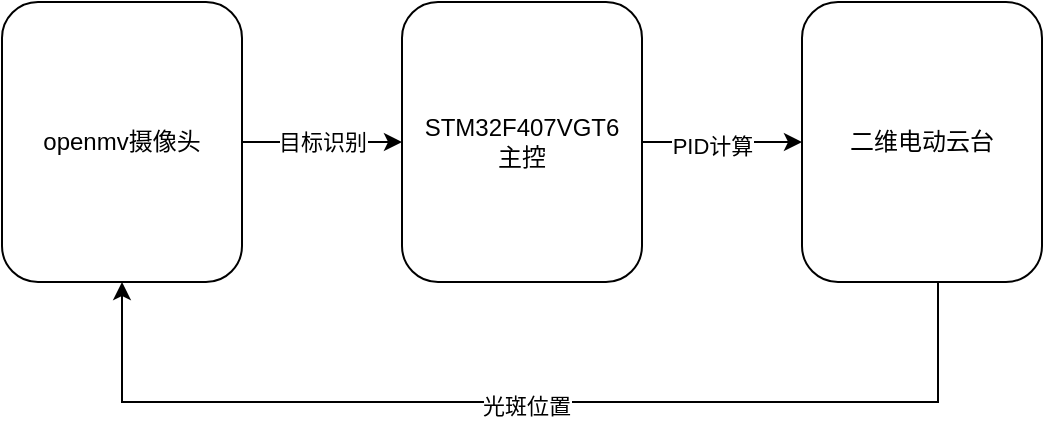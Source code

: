 <mxfile version="21.6.3" type="github">
  <diagram name="第 1 页" id="8E7vXNUJTsxUr_ukJdaj">
    <mxGraphModel dx="1042" dy="578" grid="1" gridSize="10" guides="1" tooltips="1" connect="1" arrows="1" fold="1" page="1" pageScale="1" pageWidth="827" pageHeight="1169" math="0" shadow="0">
      <root>
        <mxCell id="0" />
        <mxCell id="1" parent="0" />
        <mxCell id="dsSLJj7E-vDmjt7iSdzb-3" value="目标识别" style="edgeStyle=orthogonalEdgeStyle;rounded=0;orthogonalLoop=1;jettySize=auto;html=1;" edge="1" parent="1" source="dsSLJj7E-vDmjt7iSdzb-1" target="dsSLJj7E-vDmjt7iSdzb-2">
          <mxGeometry relative="1" as="geometry" />
        </mxCell>
        <mxCell id="dsSLJj7E-vDmjt7iSdzb-1" value="openmv摄像头" style="rounded=1;whiteSpace=wrap;html=1;" vertex="1" parent="1">
          <mxGeometry x="180" y="210" width="120" height="140" as="geometry" />
        </mxCell>
        <mxCell id="dsSLJj7E-vDmjt7iSdzb-5" value="" style="edgeStyle=orthogonalEdgeStyle;rounded=0;orthogonalLoop=1;jettySize=auto;html=1;" edge="1" parent="1" source="dsSLJj7E-vDmjt7iSdzb-2" target="dsSLJj7E-vDmjt7iSdzb-4">
          <mxGeometry relative="1" as="geometry" />
        </mxCell>
        <mxCell id="dsSLJj7E-vDmjt7iSdzb-10" value="PID计算" style="edgeLabel;html=1;align=center;verticalAlign=middle;resizable=0;points=[];" vertex="1" connectable="0" parent="dsSLJj7E-vDmjt7iSdzb-5">
          <mxGeometry x="-0.13" y="-2" relative="1" as="geometry">
            <mxPoint as="offset" />
          </mxGeometry>
        </mxCell>
        <mxCell id="dsSLJj7E-vDmjt7iSdzb-2" value="STM32F407VGT6&lt;br&gt;主控" style="whiteSpace=wrap;html=1;rounded=1;" vertex="1" parent="1">
          <mxGeometry x="380" y="210" width="120" height="140" as="geometry" />
        </mxCell>
        <mxCell id="dsSLJj7E-vDmjt7iSdzb-4" value="二维电动云台" style="whiteSpace=wrap;html=1;rounded=1;fontSize=12;spacingLeft=20;spacingRight=20;" vertex="1" parent="1">
          <mxGeometry x="580" y="210" width="120" height="140" as="geometry" />
        </mxCell>
        <mxCell id="dsSLJj7E-vDmjt7iSdzb-9" style="edgeStyle=orthogonalEdgeStyle;rounded=0;orthogonalLoop=1;jettySize=auto;html=1;entryX=0.5;entryY=1;entryDx=0;entryDy=0;" edge="1" parent="1" target="dsSLJj7E-vDmjt7iSdzb-1">
          <mxGeometry relative="1" as="geometry">
            <mxPoint x="232.2" y="321.82" as="targetPoint" />
            <mxPoint x="648" y="350" as="sourcePoint" />
            <Array as="points">
              <mxPoint x="648" y="410" />
              <mxPoint x="240" y="410" />
            </Array>
          </mxGeometry>
        </mxCell>
        <mxCell id="dsSLJj7E-vDmjt7iSdzb-13" value="光斑位置" style="edgeLabel;html=1;align=center;verticalAlign=middle;resizable=0;points=[];" vertex="1" connectable="0" parent="dsSLJj7E-vDmjt7iSdzb-9">
          <mxGeometry x="0.008" y="2" relative="1" as="geometry">
            <mxPoint as="offset" />
          </mxGeometry>
        </mxCell>
      </root>
    </mxGraphModel>
  </diagram>
</mxfile>
